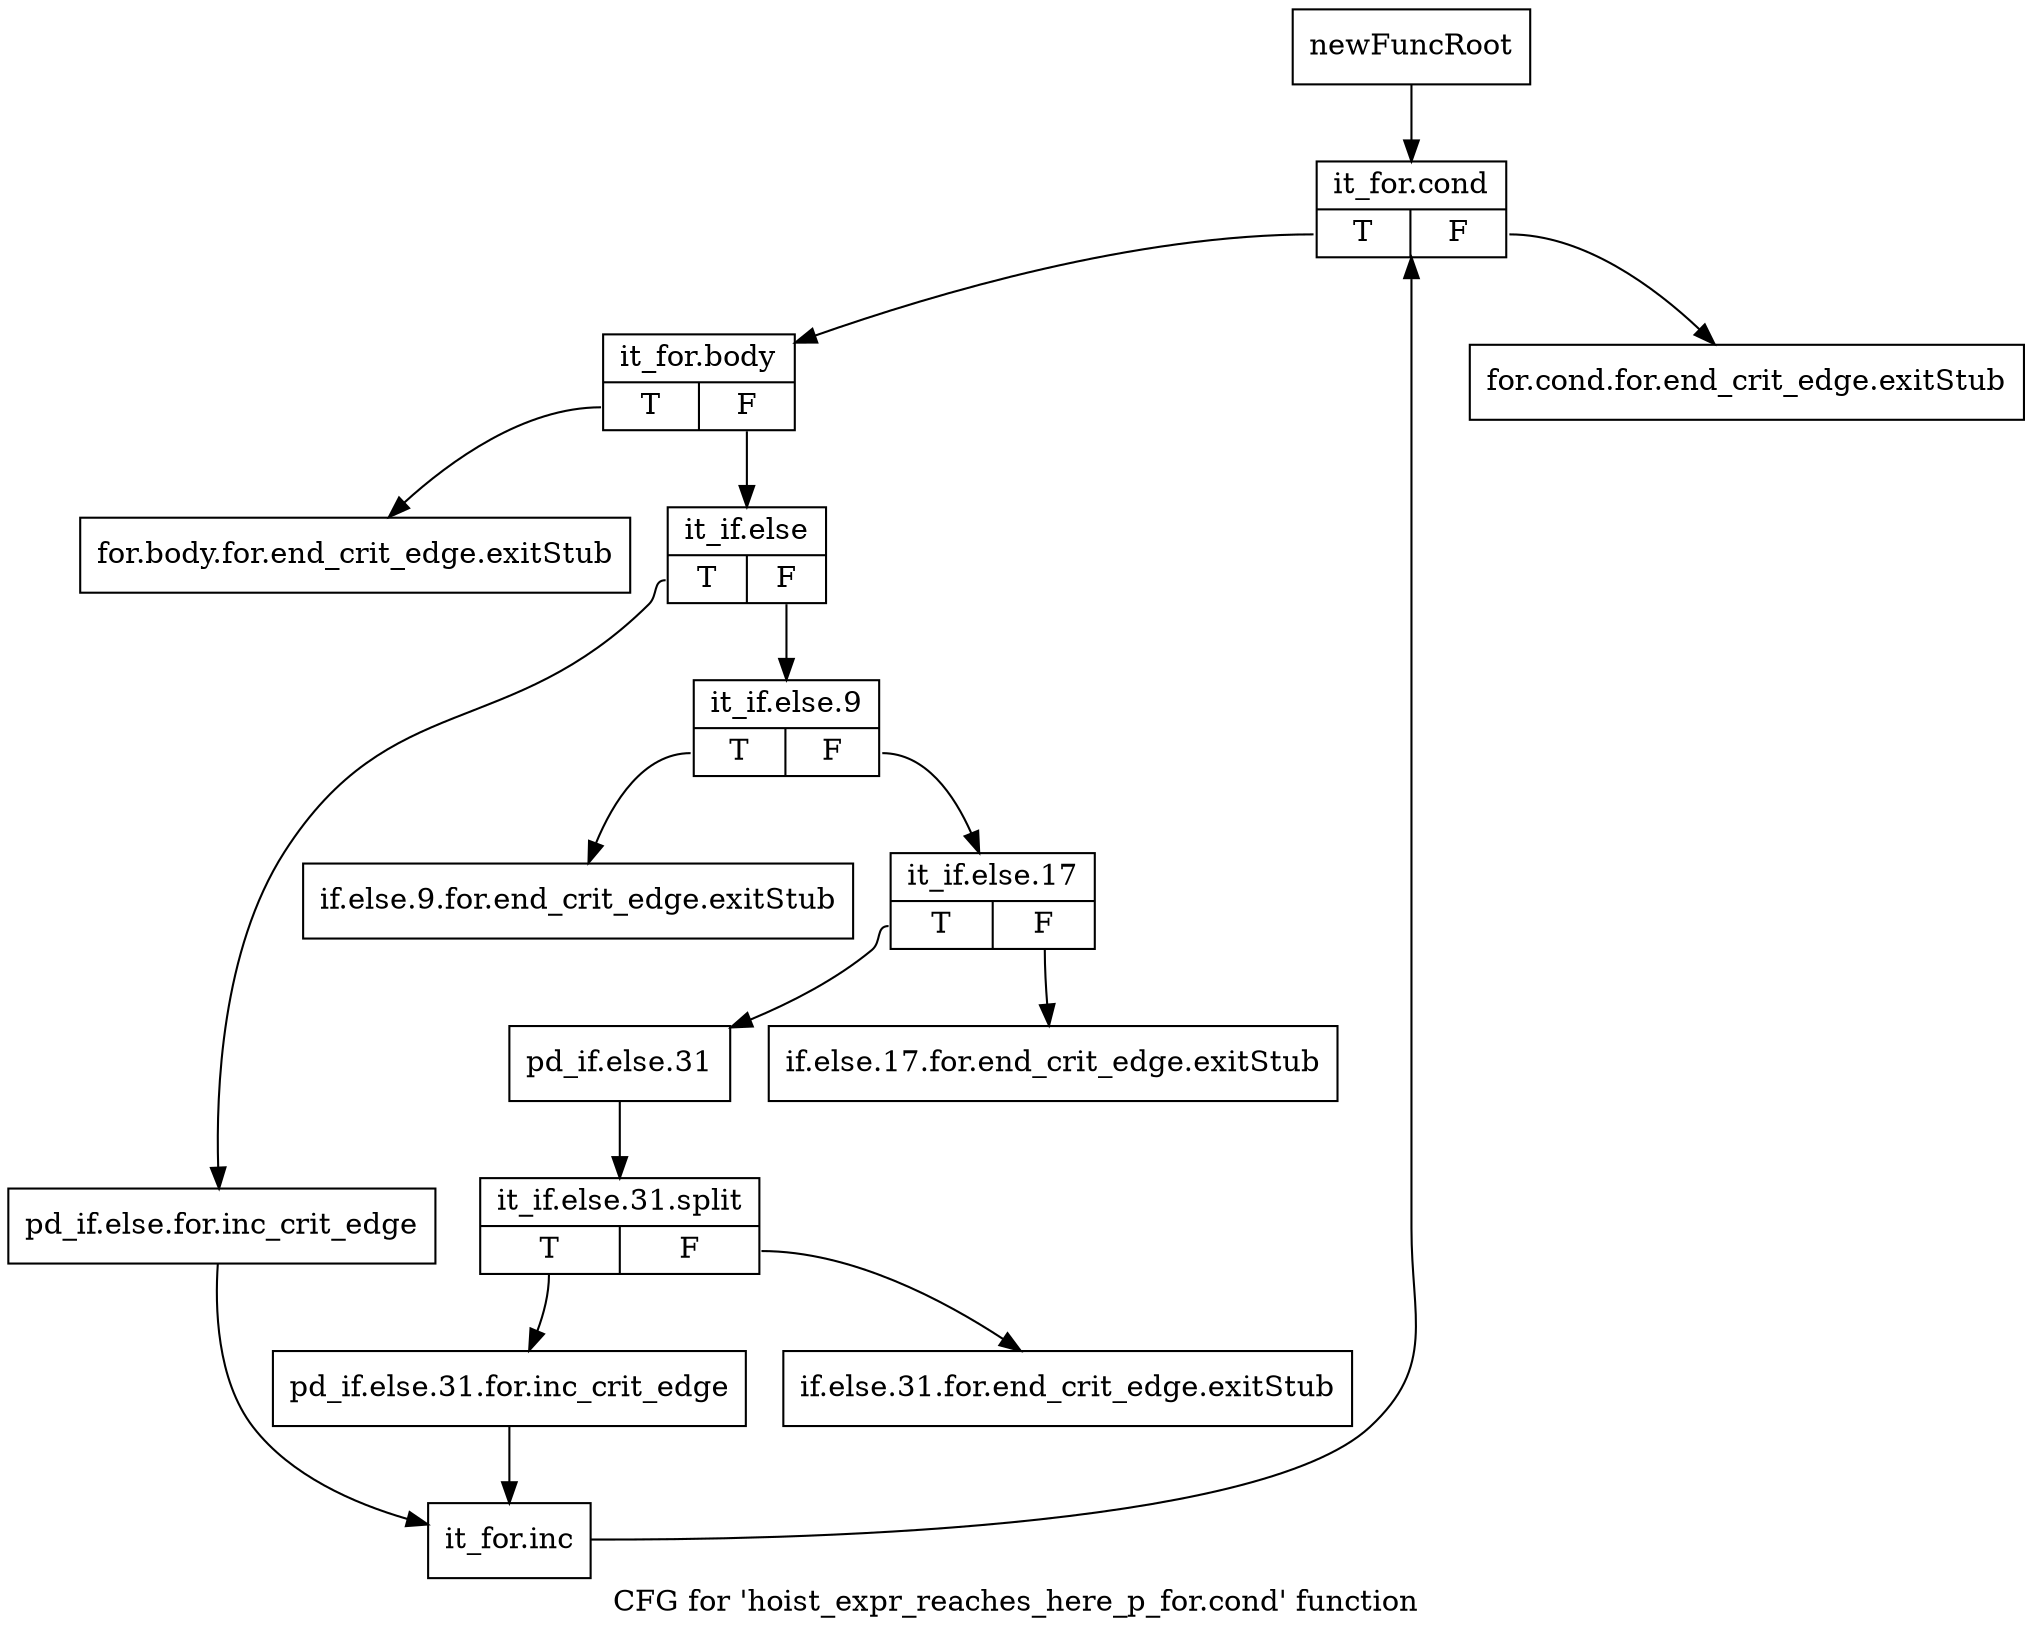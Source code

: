 digraph "CFG for 'hoist_expr_reaches_here_p_for.cond' function" {
	label="CFG for 'hoist_expr_reaches_here_p_for.cond' function";

	Node0xb125880 [shape=record,label="{newFuncRoot}"];
	Node0xb125880 -> Node0xb125a60;
	Node0xb1258d0 [shape=record,label="{for.cond.for.end_crit_edge.exitStub}"];
	Node0xb125920 [shape=record,label="{for.body.for.end_crit_edge.exitStub}"];
	Node0xb125970 [shape=record,label="{if.else.9.for.end_crit_edge.exitStub}"];
	Node0xb1259c0 [shape=record,label="{if.else.17.for.end_crit_edge.exitStub}"];
	Node0xb125a10 [shape=record,label="{if.else.31.for.end_crit_edge.exitStub}"];
	Node0xb125a60 [shape=record,label="{it_for.cond|{<s0>T|<s1>F}}"];
	Node0xb125a60:s0 -> Node0xb125ab0;
	Node0xb125a60:s1 -> Node0xb1258d0;
	Node0xb125ab0 [shape=record,label="{it_for.body|{<s0>T|<s1>F}}"];
	Node0xb125ab0:s0 -> Node0xb125920;
	Node0xb125ab0:s1 -> Node0xb125b00;
	Node0xb125b00 [shape=record,label="{it_if.else|{<s0>T|<s1>F}}"];
	Node0xb125b00:s0 -> Node0xb125c90;
	Node0xb125b00:s1 -> Node0xb125b50;
	Node0xb125b50 [shape=record,label="{it_if.else.9|{<s0>T|<s1>F}}"];
	Node0xb125b50:s0 -> Node0xb125970;
	Node0xb125b50:s1 -> Node0xb125ba0;
	Node0xb125ba0 [shape=record,label="{it_if.else.17|{<s0>T|<s1>F}}"];
	Node0xb125ba0:s0 -> Node0xb125bf0;
	Node0xb125ba0:s1 -> Node0xb1259c0;
	Node0xb125bf0 [shape=record,label="{pd_if.else.31}"];
	Node0xb125bf0 -> Node0xf7e3e00;
	Node0xf7e3e00 [shape=record,label="{it_if.else.31.split|{<s0>T|<s1>F}}"];
	Node0xf7e3e00:s0 -> Node0xb125c40;
	Node0xf7e3e00:s1 -> Node0xb125a10;
	Node0xb125c40 [shape=record,label="{pd_if.else.31.for.inc_crit_edge}"];
	Node0xb125c40 -> Node0xb125ce0;
	Node0xb125c90 [shape=record,label="{pd_if.else.for.inc_crit_edge}"];
	Node0xb125c90 -> Node0xb125ce0;
	Node0xb125ce0 [shape=record,label="{it_for.inc}"];
	Node0xb125ce0 -> Node0xb125a60;
}
